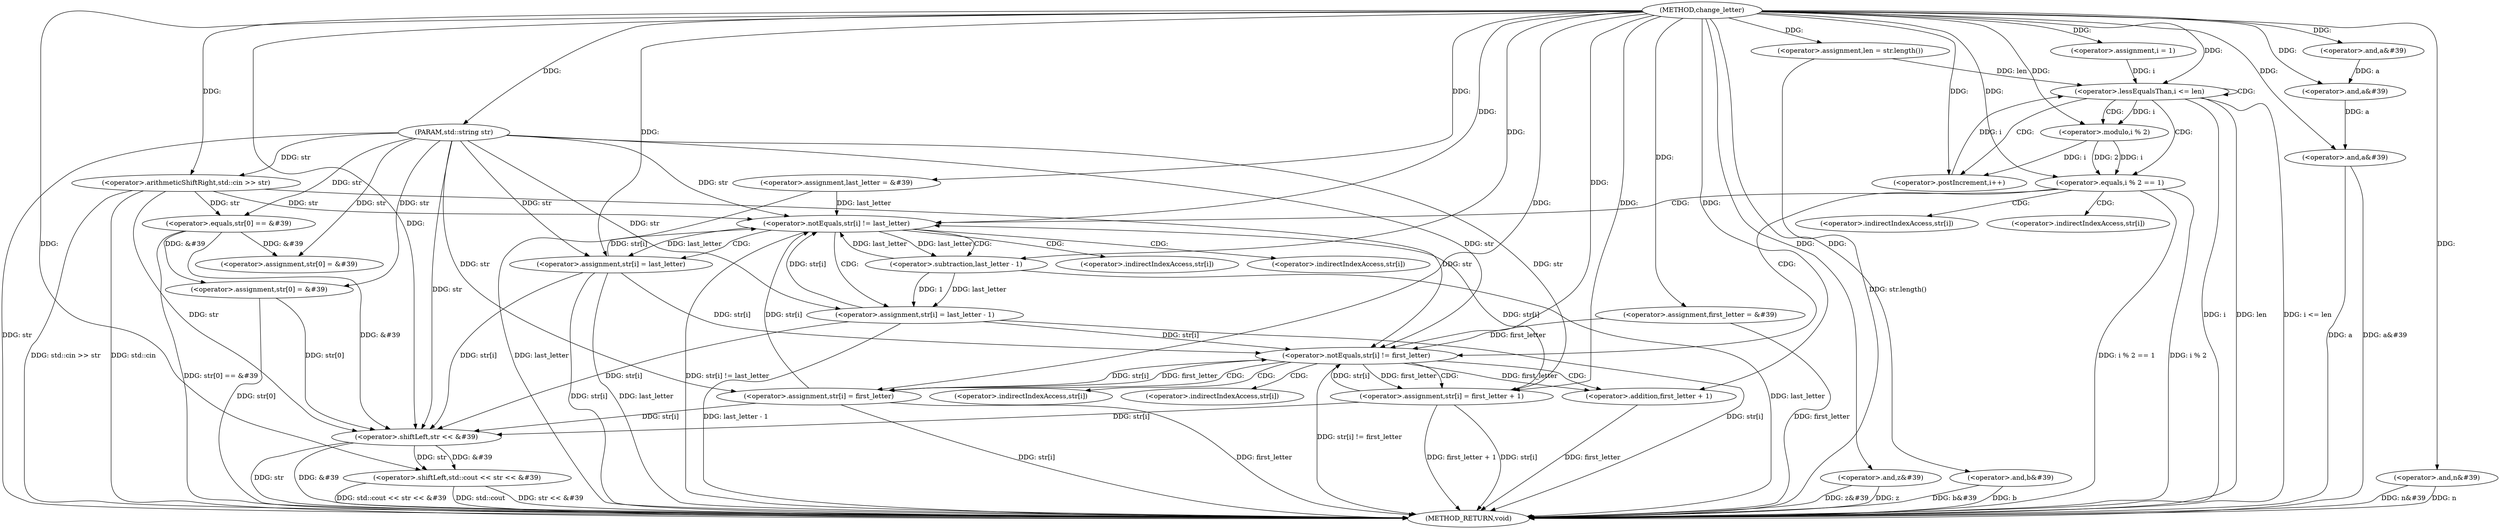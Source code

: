 digraph "change_letter" {  
"1000107" [label = "(METHOD,change_letter)" ]
"1000226" [label = "(METHOD_RETURN,void)" ]
"1000108" [label = "(PARAM,std::string str)" ]
"1000110" [label = "(<operator>.arithmeticShiftRight,std::cin >> str)" ]
"1000114" [label = "(<operator>.assignment,len = str.length())" ]
"1000118" [label = "(<operator>.assignment,last_letter = &#39)" ]
"1000122" [label = "(<operator>.and,z&#39)" ]
"1000125" [label = "(<operator>.assignment,first_letter = &#39)" ]
"1000129" [label = "(<operator>.and,a&#39)" ]
"1000132" [label = "(<operator>.equals,str[0] == &#39)" ]
"1000138" [label = "(<operator>.and,a&#39)" ]
"1000141" [label = "(<operator>.assignment,str[0] = &#39)" ]
"1000147" [label = "(<operator>.and,b&#39)" ]
"1000150" [label = "(<operator>.assignment,str[0] = &#39)" ]
"1000156" [label = "(<operator>.and,a&#39)" ]
"1000217" [label = "(<operator>.shiftLeft,std::cout << str << &#39)" ]
"1000223" [label = "(<operator>.and,n&#39)" ]
"1000161" [label = "(<operator>.assignment,i = 1)" ]
"1000164" [label = "(<operator>.lessEqualsThan,i <= len)" ]
"1000167" [label = "(<operator>.postIncrement,i++)" ]
"1000219" [label = "(<operator>.shiftLeft,str << &#39)" ]
"1000171" [label = "(<operator>.equals,i % 2 == 1)" ]
"1000172" [label = "(<operator>.modulo,i % 2)" ]
"1000178" [label = "(<operator>.notEquals,str[i] != last_letter)" ]
"1000183" [label = "(<operator>.assignment,str[i] = last_letter)" ]
"1000189" [label = "(<operator>.assignment,str[i] = last_letter - 1)" ]
"1000199" [label = "(<operator>.notEquals,str[i] != first_letter)" ]
"1000204" [label = "(<operator>.assignment,str[i] = first_letter)" ]
"1000210" [label = "(<operator>.assignment,str[i] = first_letter + 1)" ]
"1000193" [label = "(<operator>.subtraction,last_letter - 1)" ]
"1000214" [label = "(<operator>.addition,first_letter + 1)" ]
"1000179" [label = "(<operator>.indirectIndexAccess,str[i])" ]
"1000184" [label = "(<operator>.indirectIndexAccess,str[i])" ]
"1000190" [label = "(<operator>.indirectIndexAccess,str[i])" ]
"1000200" [label = "(<operator>.indirectIndexAccess,str[i])" ]
"1000205" [label = "(<operator>.indirectIndexAccess,str[i])" ]
"1000211" [label = "(<operator>.indirectIndexAccess,str[i])" ]
  "1000108" -> "1000226"  [ label = "DDG: str"] 
  "1000110" -> "1000226"  [ label = "DDG: std::cin >> str"] 
  "1000114" -> "1000226"  [ label = "DDG: str.length()"] 
  "1000118" -> "1000226"  [ label = "DDG: last_letter"] 
  "1000122" -> "1000226"  [ label = "DDG: z&#39"] 
  "1000125" -> "1000226"  [ label = "DDG: first_letter"] 
  "1000132" -> "1000226"  [ label = "DDG: str[0] == &#39"] 
  "1000147" -> "1000226"  [ label = "DDG: b&#39"] 
  "1000150" -> "1000226"  [ label = "DDG: str[0]"] 
  "1000156" -> "1000226"  [ label = "DDG: a"] 
  "1000156" -> "1000226"  [ label = "DDG: a&#39"] 
  "1000164" -> "1000226"  [ label = "DDG: i"] 
  "1000164" -> "1000226"  [ label = "DDG: len"] 
  "1000164" -> "1000226"  [ label = "DDG: i <= len"] 
  "1000219" -> "1000226"  [ label = "DDG: str"] 
  "1000219" -> "1000226"  [ label = "DDG: &#39"] 
  "1000217" -> "1000226"  [ label = "DDG: str << &#39"] 
  "1000217" -> "1000226"  [ label = "DDG: std::cout << str << &#39"] 
  "1000223" -> "1000226"  [ label = "DDG: n&#39"] 
  "1000171" -> "1000226"  [ label = "DDG: i % 2"] 
  "1000171" -> "1000226"  [ label = "DDG: i % 2 == 1"] 
  "1000199" -> "1000226"  [ label = "DDG: str[i] != first_letter"] 
  "1000210" -> "1000226"  [ label = "DDG: str[i]"] 
  "1000214" -> "1000226"  [ label = "DDG: first_letter"] 
  "1000210" -> "1000226"  [ label = "DDG: first_letter + 1"] 
  "1000204" -> "1000226"  [ label = "DDG: str[i]"] 
  "1000204" -> "1000226"  [ label = "DDG: first_letter"] 
  "1000178" -> "1000226"  [ label = "DDG: str[i] != last_letter"] 
  "1000189" -> "1000226"  [ label = "DDG: str[i]"] 
  "1000193" -> "1000226"  [ label = "DDG: last_letter"] 
  "1000189" -> "1000226"  [ label = "DDG: last_letter - 1"] 
  "1000183" -> "1000226"  [ label = "DDG: str[i]"] 
  "1000183" -> "1000226"  [ label = "DDG: last_letter"] 
  "1000147" -> "1000226"  [ label = "DDG: b"] 
  "1000122" -> "1000226"  [ label = "DDG: z"] 
  "1000217" -> "1000226"  [ label = "DDG: std::cout"] 
  "1000223" -> "1000226"  [ label = "DDG: n"] 
  "1000110" -> "1000226"  [ label = "DDG: std::cin"] 
  "1000107" -> "1000108"  [ label = "DDG: "] 
  "1000107" -> "1000114"  [ label = "DDG: "] 
  "1000132" -> "1000141"  [ label = "DDG: &#39"] 
  "1000132" -> "1000150"  [ label = "DDG: &#39"] 
  "1000107" -> "1000110"  [ label = "DDG: "] 
  "1000108" -> "1000110"  [ label = "DDG: str"] 
  "1000107" -> "1000118"  [ label = "DDG: "] 
  "1000107" -> "1000122"  [ label = "DDG: "] 
  "1000107" -> "1000125"  [ label = "DDG: "] 
  "1000107" -> "1000129"  [ label = "DDG: "] 
  "1000110" -> "1000132"  [ label = "DDG: str"] 
  "1000108" -> "1000132"  [ label = "DDG: str"] 
  "1000129" -> "1000138"  [ label = "DDG: a"] 
  "1000107" -> "1000138"  [ label = "DDG: "] 
  "1000108" -> "1000141"  [ label = "DDG: str"] 
  "1000107" -> "1000147"  [ label = "DDG: "] 
  "1000108" -> "1000150"  [ label = "DDG: str"] 
  "1000138" -> "1000156"  [ label = "DDG: a"] 
  "1000107" -> "1000156"  [ label = "DDG: "] 
  "1000107" -> "1000161"  [ label = "DDG: "] 
  "1000107" -> "1000217"  [ label = "DDG: "] 
  "1000219" -> "1000217"  [ label = "DDG: str"] 
  "1000219" -> "1000217"  [ label = "DDG: &#39"] 
  "1000107" -> "1000223"  [ label = "DDG: "] 
  "1000161" -> "1000164"  [ label = "DDG: i"] 
  "1000167" -> "1000164"  [ label = "DDG: i"] 
  "1000107" -> "1000164"  [ label = "DDG: "] 
  "1000114" -> "1000164"  [ label = "DDG: len"] 
  "1000172" -> "1000167"  [ label = "DDG: i"] 
  "1000107" -> "1000167"  [ label = "DDG: "] 
  "1000110" -> "1000219"  [ label = "DDG: str"] 
  "1000150" -> "1000219"  [ label = "DDG: str[0]"] 
  "1000210" -> "1000219"  [ label = "DDG: str[i]"] 
  "1000204" -> "1000219"  [ label = "DDG: str[i]"] 
  "1000189" -> "1000219"  [ label = "DDG: str[i]"] 
  "1000183" -> "1000219"  [ label = "DDG: str[i]"] 
  "1000108" -> "1000219"  [ label = "DDG: str"] 
  "1000107" -> "1000219"  [ label = "DDG: "] 
  "1000132" -> "1000219"  [ label = "DDG: &#39"] 
  "1000172" -> "1000171"  [ label = "DDG: 2"] 
  "1000172" -> "1000171"  [ label = "DDG: i"] 
  "1000107" -> "1000171"  [ label = "DDG: "] 
  "1000164" -> "1000172"  [ label = "DDG: i"] 
  "1000107" -> "1000172"  [ label = "DDG: "] 
  "1000178" -> "1000183"  [ label = "DDG: last_letter"] 
  "1000107" -> "1000183"  [ label = "DDG: "] 
  "1000110" -> "1000178"  [ label = "DDG: str"] 
  "1000210" -> "1000178"  [ label = "DDG: str[i]"] 
  "1000204" -> "1000178"  [ label = "DDG: str[i]"] 
  "1000189" -> "1000178"  [ label = "DDG: str[i]"] 
  "1000183" -> "1000178"  [ label = "DDG: str[i]"] 
  "1000108" -> "1000178"  [ label = "DDG: str"] 
  "1000118" -> "1000178"  [ label = "DDG: last_letter"] 
  "1000193" -> "1000178"  [ label = "DDG: last_letter"] 
  "1000107" -> "1000178"  [ label = "DDG: "] 
  "1000108" -> "1000183"  [ label = "DDG: str"] 
  "1000193" -> "1000189"  [ label = "DDG: 1"] 
  "1000193" -> "1000189"  [ label = "DDG: last_letter"] 
  "1000199" -> "1000204"  [ label = "DDG: first_letter"] 
  "1000107" -> "1000204"  [ label = "DDG: "] 
  "1000108" -> "1000189"  [ label = "DDG: str"] 
  "1000110" -> "1000199"  [ label = "DDG: str"] 
  "1000210" -> "1000199"  [ label = "DDG: str[i]"] 
  "1000204" -> "1000199"  [ label = "DDG: str[i]"] 
  "1000189" -> "1000199"  [ label = "DDG: str[i]"] 
  "1000183" -> "1000199"  [ label = "DDG: str[i]"] 
  "1000108" -> "1000199"  [ label = "DDG: str"] 
  "1000125" -> "1000199"  [ label = "DDG: first_letter"] 
  "1000107" -> "1000199"  [ label = "DDG: "] 
  "1000108" -> "1000204"  [ label = "DDG: str"] 
  "1000199" -> "1000210"  [ label = "DDG: first_letter"] 
  "1000107" -> "1000210"  [ label = "DDG: "] 
  "1000178" -> "1000193"  [ label = "DDG: last_letter"] 
  "1000107" -> "1000193"  [ label = "DDG: "] 
  "1000108" -> "1000210"  [ label = "DDG: str"] 
  "1000199" -> "1000214"  [ label = "DDG: first_letter"] 
  "1000107" -> "1000214"  [ label = "DDG: "] 
  "1000164" -> "1000164"  [ label = "CDG: "] 
  "1000164" -> "1000167"  [ label = "CDG: "] 
  "1000164" -> "1000171"  [ label = "CDG: "] 
  "1000164" -> "1000172"  [ label = "CDG: "] 
  "1000171" -> "1000200"  [ label = "CDG: "] 
  "1000171" -> "1000178"  [ label = "CDG: "] 
  "1000171" -> "1000199"  [ label = "CDG: "] 
  "1000171" -> "1000179"  [ label = "CDG: "] 
  "1000178" -> "1000190"  [ label = "CDG: "] 
  "1000178" -> "1000193"  [ label = "CDG: "] 
  "1000178" -> "1000184"  [ label = "CDG: "] 
  "1000178" -> "1000183"  [ label = "CDG: "] 
  "1000178" -> "1000189"  [ label = "CDG: "] 
  "1000199" -> "1000210"  [ label = "CDG: "] 
  "1000199" -> "1000211"  [ label = "CDG: "] 
  "1000199" -> "1000214"  [ label = "CDG: "] 
  "1000199" -> "1000205"  [ label = "CDG: "] 
  "1000199" -> "1000204"  [ label = "CDG: "] 
}
